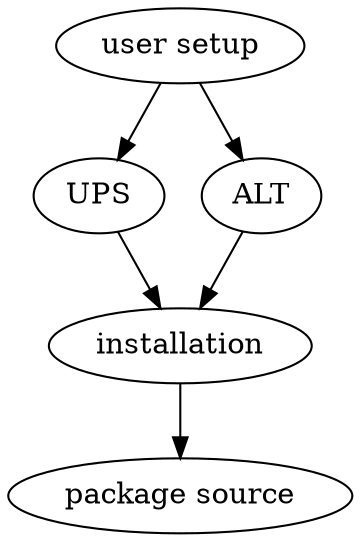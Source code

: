 digraph Dependency {
	installation -> "package source";
	UPS -> installation;
	ALT -> installation;
	"user setup" -> UPS;
	"user setup" -> ALT;
	}